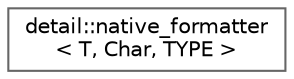 digraph "类继承关系图"
{
 // LATEX_PDF_SIZE
  bgcolor="transparent";
  edge [fontname=Helvetica,fontsize=10,labelfontname=Helvetica,labelfontsize=10];
  node [fontname=Helvetica,fontsize=10,shape=box,height=0.2,width=0.4];
  rankdir="LR";
  Node0 [id="Node000000",label="detail::native_formatter\l\< T, Char, TYPE \>",height=0.2,width=0.4,color="grey40", fillcolor="white", style="filled",URL="$structdetail_1_1native__formatter.html",tooltip=" "];
}

